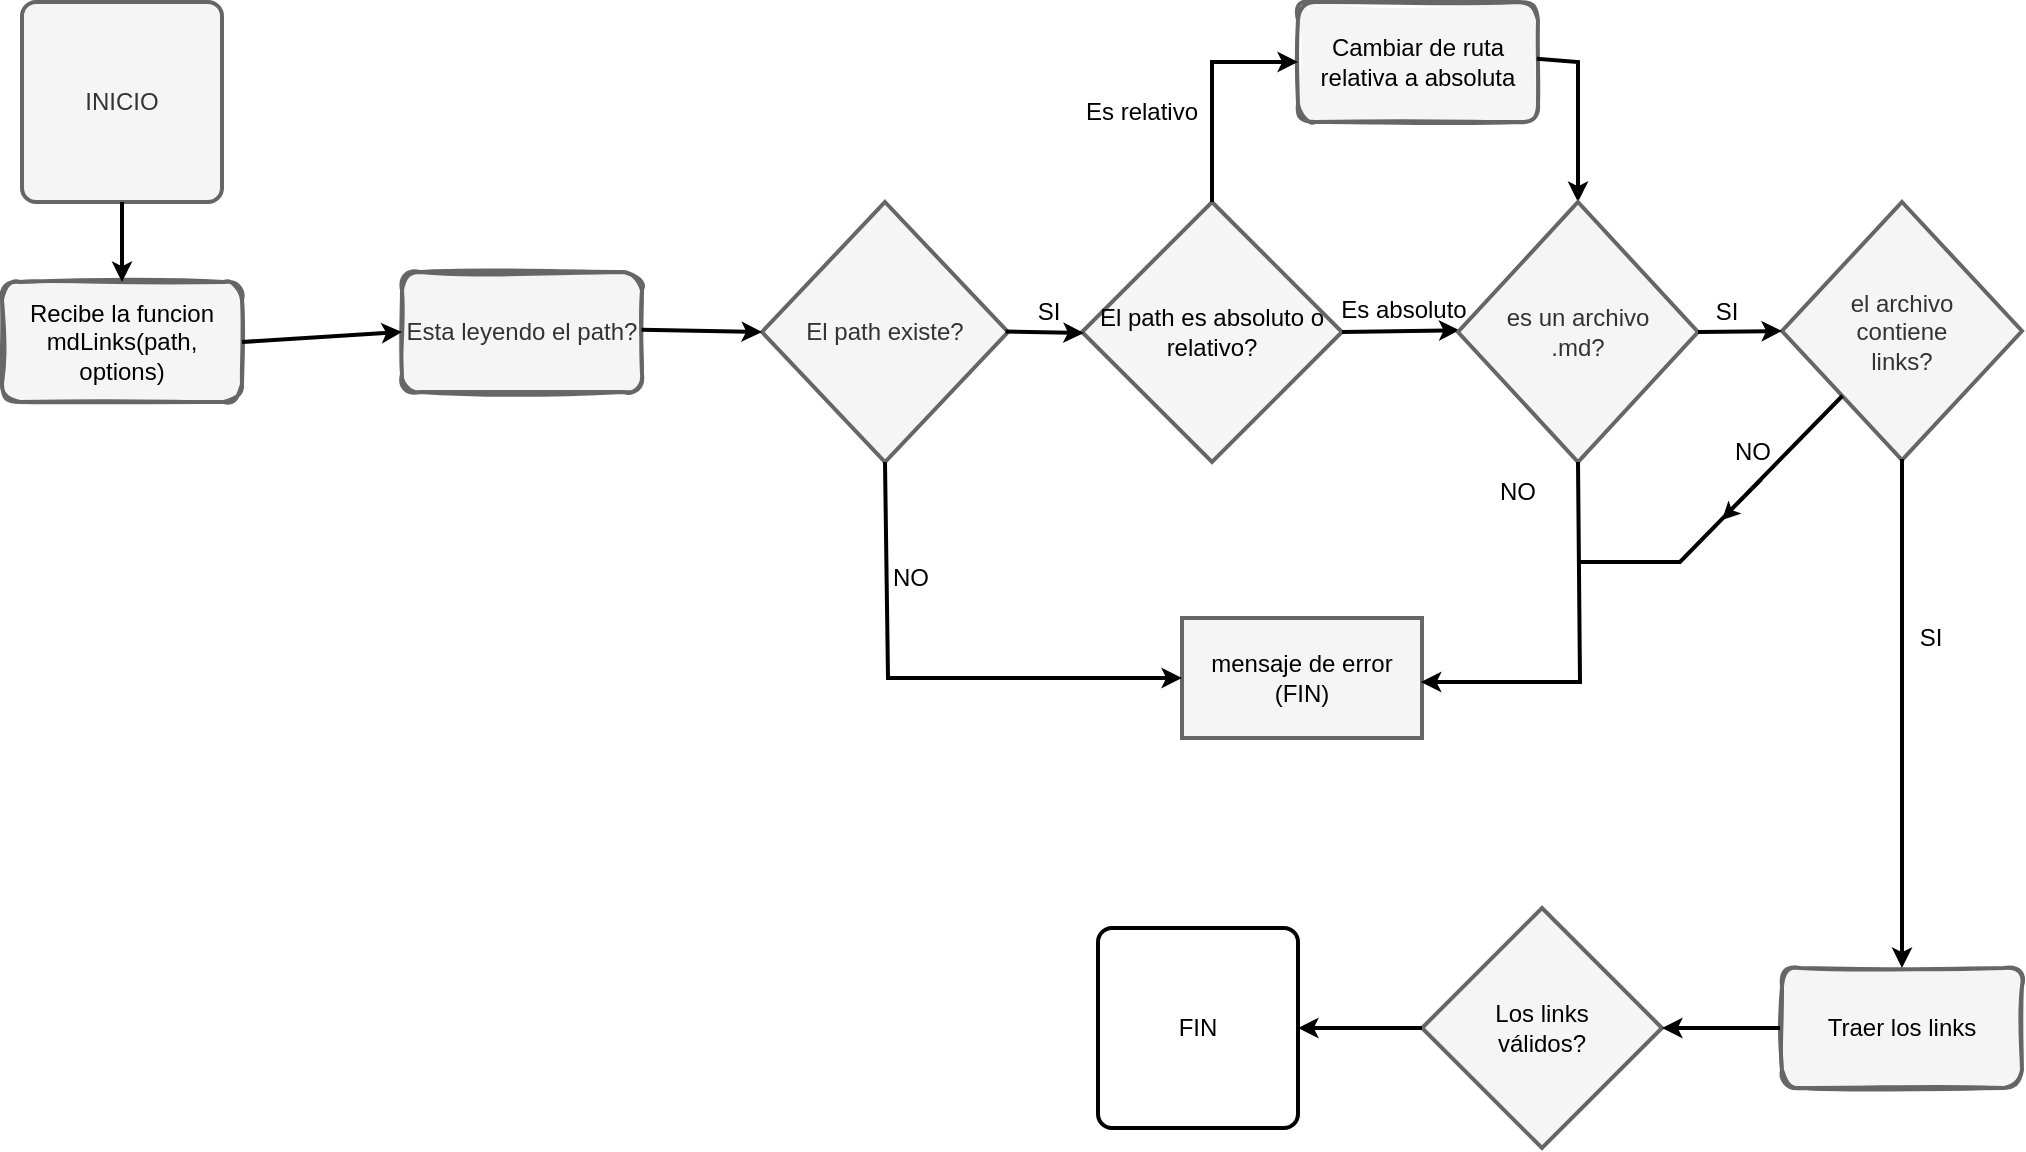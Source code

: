 <mxfile version="20.8.18" type="github">
  <diagram id="C5RBs43oDa-KdzZeNtuy" name="Page-1">
    <mxGraphModel dx="1050" dy="483" grid="1" gridSize="10" guides="1" tooltips="1" connect="1" arrows="1" fold="1" page="1" pageScale="1" pageWidth="827" pageHeight="1169" math="0" shadow="0">
      <root>
        <mxCell id="WIyWlLk6GJQsqaUBKTNV-0" />
        <mxCell id="WIyWlLk6GJQsqaUBKTNV-1" parent="WIyWlLk6GJQsqaUBKTNV-0" />
        <mxCell id="TBOGh352oyX1296FKRRM-0" value="INICIO" style="rounded=1;whiteSpace=wrap;html=1;absoluteArcSize=1;arcSize=14;strokeWidth=2;fillColor=#f5f5f5;fontColor=#333333;strokeColor=#666666;" vertex="1" parent="WIyWlLk6GJQsqaUBKTNV-1">
          <mxGeometry x="70" y="110" width="100" height="100" as="geometry" />
        </mxCell>
        <mxCell id="TBOGh352oyX1296FKRRM-1" value="&lt;font color=&quot;#000000&quot;&gt;Cambiar de ruta relativa a absoluta&lt;/font&gt;" style="rounded=1;whiteSpace=wrap;html=1;strokeWidth=2;fillWeight=4;hachureGap=8;hachureAngle=45;fillColor=#f5f5f5;sketch=1;fillStyle=solid;fontColor=#333333;strokeColor=#666666;" vertex="1" parent="WIyWlLk6GJQsqaUBKTNV-1">
          <mxGeometry x="708" y="110" width="120" height="60" as="geometry" />
        </mxCell>
        <mxCell id="TBOGh352oyX1296FKRRM-2" value="&lt;div&gt;&lt;font color=&quot;#000000&quot;&gt;El path es absoluto o relativo?&lt;/font&gt;&lt;/div&gt;" style="strokeWidth=2;html=1;shape=mxgraph.flowchart.decision;whiteSpace=wrap;fillColor=#f5f5f5;fontColor=#333333;strokeColor=#666666;" vertex="1" parent="WIyWlLk6GJQsqaUBKTNV-1">
          <mxGeometry x="600" y="210" width="130" height="130" as="geometry" />
        </mxCell>
        <mxCell id="TBOGh352oyX1296FKRRM-3" value="&lt;div&gt;El path existe?&lt;/div&gt;" style="strokeWidth=2;html=1;shape=mxgraph.flowchart.decision;whiteSpace=wrap;fillColor=#f5f5f5;fontColor=#333333;strokeColor=#666666;" vertex="1" parent="WIyWlLk6GJQsqaUBKTNV-1">
          <mxGeometry x="440" y="210" width="123" height="130" as="geometry" />
        </mxCell>
        <mxCell id="TBOGh352oyX1296FKRRM-4" value="FIN" style="rounded=1;whiteSpace=wrap;html=1;absoluteArcSize=1;arcSize=14;strokeWidth=2;" vertex="1" parent="WIyWlLk6GJQsqaUBKTNV-1">
          <mxGeometry x="608" y="573" width="100" height="100" as="geometry" />
        </mxCell>
        <mxCell id="TBOGh352oyX1296FKRRM-5" value="Es relativo" style="text;strokeColor=none;align=center;fillColor=none;html=1;verticalAlign=middle;whiteSpace=wrap;rounded=0;strokeWidth=2;" vertex="1" parent="WIyWlLk6GJQsqaUBKTNV-1">
          <mxGeometry x="600" y="150" width="60" height="30" as="geometry" />
        </mxCell>
        <mxCell id="TBOGh352oyX1296FKRRM-6" value="" style="endArrow=classic;html=1;rounded=0;strokeWidth=2;endSize=4;entryX=0.006;entryY=0.493;entryDx=0;entryDy=0;exitX=1;exitY=0.5;exitDx=0;exitDy=0;exitPerimeter=0;entryPerimeter=0;" edge="1" parent="WIyWlLk6GJQsqaUBKTNV-1" source="TBOGh352oyX1296FKRRM-2" target="TBOGh352oyX1296FKRRM-12">
          <mxGeometry width="50" height="50" relative="1" as="geometry">
            <mxPoint x="699" y="278.83" as="sourcePoint" />
            <mxPoint x="790" y="279" as="targetPoint" />
          </mxGeometry>
        </mxCell>
        <mxCell id="TBOGh352oyX1296FKRRM-7" value="Es absoluto" style="text;strokeColor=none;align=center;fillColor=none;html=1;verticalAlign=middle;whiteSpace=wrap;rounded=0;strokeWidth=2;" vertex="1" parent="WIyWlLk6GJQsqaUBKTNV-1">
          <mxGeometry x="717" y="249" width="88" height="30" as="geometry" />
        </mxCell>
        <mxCell id="TBOGh352oyX1296FKRRM-8" value="" style="endArrow=classic;html=1;rounded=0;strokeWidth=2;endSize=4;exitX=0.5;exitY=0;exitDx=0;exitDy=0;exitPerimeter=0;entryX=0;entryY=0.5;entryDx=0;entryDy=0;" edge="1" parent="WIyWlLk6GJQsqaUBKTNV-1" source="TBOGh352oyX1296FKRRM-2" target="TBOGh352oyX1296FKRRM-1">
          <mxGeometry width="50" height="50" relative="1" as="geometry">
            <mxPoint x="639" y="189.75" as="sourcePoint" />
            <mxPoint x="680" y="140" as="targetPoint" />
            <Array as="points">
              <mxPoint x="665" y="140" />
            </Array>
          </mxGeometry>
        </mxCell>
        <mxCell id="TBOGh352oyX1296FKRRM-9" value="" style="endArrow=classic;html=1;rounded=0;strokeWidth=2;endSize=4;entryX=0.5;entryY=0;entryDx=0;entryDy=0;exitX=0.995;exitY=0.473;exitDx=0;exitDy=0;exitPerimeter=0;entryPerimeter=0;" edge="1" parent="WIyWlLk6GJQsqaUBKTNV-1" source="TBOGh352oyX1296FKRRM-1" target="TBOGh352oyX1296FKRRM-12">
          <mxGeometry width="50" height="50" relative="1" as="geometry">
            <mxPoint x="804.74" y="137.82" as="sourcePoint" />
            <mxPoint x="850" y="241" as="targetPoint" />
            <Array as="points">
              <mxPoint x="848" y="140" />
            </Array>
          </mxGeometry>
        </mxCell>
        <mxCell id="TBOGh352oyX1296FKRRM-10" value="&lt;font color=&quot;#000000&quot;&gt;Recibe la funcion mdLinks(path, options)&lt;/font&gt;" style="rounded=1;whiteSpace=wrap;html=1;strokeWidth=2;fillWeight=4;hachureGap=8;hachureAngle=45;sketch=1;fillStyle=solid;fillColor=#f5f5f5;fontColor=#333333;strokeColor=#666666;" vertex="1" parent="WIyWlLk6GJQsqaUBKTNV-1">
          <mxGeometry x="60" y="250" width="120" height="60" as="geometry" />
        </mxCell>
        <mxCell id="TBOGh352oyX1296FKRRM-11" value="Esta leyendo el path?" style="rounded=1;whiteSpace=wrap;html=1;strokeWidth=2;fillWeight=4;hachureGap=8;hachureAngle=45;fillColor=#f5f5f5;sketch=1;fillStyle=solid;fontColor=#333333;strokeColor=#666666;" vertex="1" parent="WIyWlLk6GJQsqaUBKTNV-1">
          <mxGeometry x="260" y="245" width="120" height="60" as="geometry" />
        </mxCell>
        <mxCell id="TBOGh352oyX1296FKRRM-12" value="&lt;div&gt;es un archivo&lt;/div&gt;&lt;div&gt;.md?&lt;br&gt;&lt;/div&gt;" style="strokeWidth=2;html=1;shape=mxgraph.flowchart.decision;whiteSpace=wrap;fillColor=#f5f5f5;fontColor=#333333;strokeColor=#666666;" vertex="1" parent="WIyWlLk6GJQsqaUBKTNV-1">
          <mxGeometry x="788" y="210" width="120" height="130" as="geometry" />
        </mxCell>
        <mxCell id="TBOGh352oyX1296FKRRM-13" value="&lt;div&gt;el archivo&lt;/div&gt;&lt;div&gt;contiene&lt;/div&gt;&lt;div&gt;links?&lt;br&gt;&lt;/div&gt;" style="strokeWidth=2;html=1;shape=mxgraph.flowchart.decision;whiteSpace=wrap;fillColor=#f5f5f5;fontColor=#333333;strokeColor=#666666;" vertex="1" parent="WIyWlLk6GJQsqaUBKTNV-1">
          <mxGeometry x="950" y="210" width="120" height="129" as="geometry" />
        </mxCell>
        <mxCell id="TBOGh352oyX1296FKRRM-14" value="&lt;div&gt;&lt;font color=&quot;#000000&quot;&gt;mensaje de error&lt;/font&gt;&lt;/div&gt;&lt;div&gt;&lt;font color=&quot;#000000&quot;&gt;(FIN)&lt;/font&gt;&lt;br&gt;&lt;/div&gt;" style="rounded=0;whiteSpace=wrap;html=1;strokeColor=#666666;strokeWidth=2;fillColor=#f5f5f5;fontColor=#333333;" vertex="1" parent="WIyWlLk6GJQsqaUBKTNV-1">
          <mxGeometry x="650" y="418" width="120" height="60" as="geometry" />
        </mxCell>
        <mxCell id="TBOGh352oyX1296FKRRM-15" value="&lt;font color=&quot;#000000&quot;&gt;Traer los links&lt;/font&gt;" style="rounded=1;whiteSpace=wrap;html=1;strokeWidth=2;fillWeight=4;hachureGap=8;hachureAngle=45;fillColor=#f5f5f5;sketch=1;fillStyle=solid;fontColor=#333333;strokeColor=#666666;" vertex="1" parent="WIyWlLk6GJQsqaUBKTNV-1">
          <mxGeometry x="950" y="593" width="120" height="60" as="geometry" />
        </mxCell>
        <mxCell id="TBOGh352oyX1296FKRRM-16" value="&lt;div&gt;&lt;font color=&quot;#000000&quot;&gt;Los links &lt;br&gt;&lt;/font&gt;&lt;/div&gt;&lt;div&gt;&lt;font color=&quot;#000000&quot;&gt;válidos?&lt;/font&gt;&lt;/div&gt;" style="strokeWidth=2;html=1;shape=mxgraph.flowchart.decision;whiteSpace=wrap;fillColor=#f5f5f5;fontColor=#333333;strokeColor=#666666;" vertex="1" parent="WIyWlLk6GJQsqaUBKTNV-1">
          <mxGeometry x="770" y="563" width="120" height="120" as="geometry" />
        </mxCell>
        <mxCell id="TBOGh352oyX1296FKRRM-17" value="" style="endArrow=classic;html=1;rounded=0;strokeWidth=2;endSize=4;entryX=0.007;entryY=0.504;entryDx=0;entryDy=0;exitX=0.99;exitY=0.498;exitDx=0;exitDy=0;exitPerimeter=0;entryPerimeter=0;" edge="1" parent="WIyWlLk6GJQsqaUBKTNV-1" source="TBOGh352oyX1296FKRRM-3" target="TBOGh352oyX1296FKRRM-2">
          <mxGeometry width="50" height="50" relative="1" as="geometry">
            <mxPoint x="563" y="279.75" as="sourcePoint" />
            <mxPoint x="615.72" y="279.91" as="targetPoint" />
          </mxGeometry>
        </mxCell>
        <mxCell id="TBOGh352oyX1296FKRRM-18" value="" style="endArrow=classic;html=1;rounded=0;strokeWidth=2;endSize=4;entryX=0;entryY=0.5;entryDx=0;entryDy=0;exitX=0.998;exitY=0.481;exitDx=0;exitDy=0;exitPerimeter=0;entryPerimeter=0;" edge="1" parent="WIyWlLk6GJQsqaUBKTNV-1" source="TBOGh352oyX1296FKRRM-11" target="TBOGh352oyX1296FKRRM-3">
          <mxGeometry width="50" height="50" relative="1" as="geometry">
            <mxPoint x="380" y="278.5" as="sourcePoint" />
            <mxPoint x="432.72" y="278.66" as="targetPoint" />
          </mxGeometry>
        </mxCell>
        <mxCell id="TBOGh352oyX1296FKRRM-19" value="" style="endArrow=classic;html=1;rounded=0;strokeWidth=2;endSize=4;entryX=0;entryY=0.5;entryDx=0;entryDy=0;exitX=1;exitY=0.5;exitDx=0;exitDy=0;" edge="1" parent="WIyWlLk6GJQsqaUBKTNV-1" source="TBOGh352oyX1296FKRRM-10" target="TBOGh352oyX1296FKRRM-11">
          <mxGeometry width="50" height="50" relative="1" as="geometry">
            <mxPoint x="180" y="279" as="sourcePoint" />
            <mxPoint x="275.24" y="280.14" as="targetPoint" />
          </mxGeometry>
        </mxCell>
        <mxCell id="TBOGh352oyX1296FKRRM-20" value="" style="endArrow=classic;html=1;rounded=0;strokeWidth=2;endSize=4;entryX=0.5;entryY=0;entryDx=0;entryDy=0;exitX=0.5;exitY=1;exitDx=0;exitDy=0;" edge="1" parent="WIyWlLk6GJQsqaUBKTNV-1" source="TBOGh352oyX1296FKRRM-0" target="TBOGh352oyX1296FKRRM-10">
          <mxGeometry width="50" height="50" relative="1" as="geometry">
            <mxPoint x="80.0" y="230" as="sourcePoint" />
            <mxPoint x="160" y="230" as="targetPoint" />
          </mxGeometry>
        </mxCell>
        <mxCell id="TBOGh352oyX1296FKRRM-21" value="" style="endArrow=classic;html=1;rounded=0;strokeWidth=2;endSize=4;exitX=1;exitY=0.5;exitDx=0;exitDy=0;exitPerimeter=0;entryX=0;entryY=0.5;entryDx=0;entryDy=0;entryPerimeter=0;" edge="1" parent="WIyWlLk6GJQsqaUBKTNV-1" source="TBOGh352oyX1296FKRRM-12" target="TBOGh352oyX1296FKRRM-13">
          <mxGeometry width="50" height="50" relative="1" as="geometry">
            <mxPoint x="848.36" y="338.8" as="sourcePoint" />
            <mxPoint x="848.48" y="370.2" as="targetPoint" />
          </mxGeometry>
        </mxCell>
        <mxCell id="TBOGh352oyX1296FKRRM-22" value="" style="endArrow=classic;html=1;rounded=0;strokeWidth=2;endSize=4;entryX=0.5;entryY=0;entryDx=0;entryDy=0;exitX=0.5;exitY=0.996;exitDx=0;exitDy=0;exitPerimeter=0;" edge="1" parent="WIyWlLk6GJQsqaUBKTNV-1" source="TBOGh352oyX1296FKRRM-13" target="TBOGh352oyX1296FKRRM-15">
          <mxGeometry width="50" height="50" relative="1" as="geometry">
            <mxPoint x="847.66" y="489" as="sourcePoint" />
            <mxPoint x="1010.12" y="391.08" as="targetPoint" />
          </mxGeometry>
        </mxCell>
        <mxCell id="TBOGh352oyX1296FKRRM-23" value="" style="endArrow=classic;html=1;rounded=0;strokeWidth=2;endSize=4;entryX=1;entryY=0.5;entryDx=0;entryDy=0;entryPerimeter=0;" edge="1" parent="WIyWlLk6GJQsqaUBKTNV-1" target="TBOGh352oyX1296FKRRM-16">
          <mxGeometry width="50" height="50" relative="1" as="geometry">
            <mxPoint x="949" y="623" as="sourcePoint" />
            <mxPoint x="921.66" y="653" as="targetPoint" />
          </mxGeometry>
        </mxCell>
        <mxCell id="TBOGh352oyX1296FKRRM-24" value="" style="endArrow=classic;html=1;rounded=0;strokeWidth=2;endSize=4;exitX=0;exitY=0.5;exitDx=0;exitDy=0;exitPerimeter=0;" edge="1" parent="WIyWlLk6GJQsqaUBKTNV-1" source="TBOGh352oyX1296FKRRM-16" target="TBOGh352oyX1296FKRRM-4">
          <mxGeometry width="50" height="50" relative="1" as="geometry">
            <mxPoint x="779" y="622.83" as="sourcePoint" />
            <mxPoint x="709" y="623" as="targetPoint" />
          </mxGeometry>
        </mxCell>
        <mxCell id="TBOGh352oyX1296FKRRM-25" value="SI" style="text;strokeColor=none;align=center;fillColor=none;html=1;verticalAlign=middle;whiteSpace=wrap;rounded=0;strokeWidth=2;" vertex="1" parent="WIyWlLk6GJQsqaUBKTNV-1">
          <mxGeometry x="569" y="250" width="29" height="30" as="geometry" />
        </mxCell>
        <mxCell id="TBOGh352oyX1296FKRRM-26" value="" style="endArrow=classic;html=1;rounded=0;strokeWidth=2;endSize=4;exitX=0.5;exitY=1;exitDx=0;exitDy=0;exitPerimeter=0;entryX=0;entryY=0.5;entryDx=0;entryDy=0;" edge="1" parent="WIyWlLk6GJQsqaUBKTNV-1" source="TBOGh352oyX1296FKRRM-3" target="TBOGh352oyX1296FKRRM-14">
          <mxGeometry width="50" height="50" relative="1" as="geometry">
            <mxPoint x="510" y="430" as="sourcePoint" />
            <mxPoint x="542" y="351" as="targetPoint" />
            <Array as="points">
              <mxPoint x="503" y="448" />
            </Array>
          </mxGeometry>
        </mxCell>
        <mxCell id="TBOGh352oyX1296FKRRM-27" value="NO" style="text;strokeColor=none;align=center;fillColor=none;html=1;verticalAlign=middle;whiteSpace=wrap;rounded=0;strokeWidth=2;" vertex="1" parent="WIyWlLk6GJQsqaUBKTNV-1">
          <mxGeometry x="500" y="383" width="29" height="30" as="geometry" />
        </mxCell>
        <mxCell id="TBOGh352oyX1296FKRRM-28" value="NO" style="text;strokeColor=none;align=center;fillColor=none;html=1;verticalAlign=middle;whiteSpace=wrap;rounded=0;strokeWidth=2;" vertex="1" parent="WIyWlLk6GJQsqaUBKTNV-1">
          <mxGeometry x="788" y="340" width="60" height="30" as="geometry" />
        </mxCell>
        <mxCell id="TBOGh352oyX1296FKRRM-29" value="SI" style="text;strokeColor=none;align=center;fillColor=none;html=1;verticalAlign=middle;whiteSpace=wrap;rounded=0;strokeWidth=2;" vertex="1" parent="WIyWlLk6GJQsqaUBKTNV-1">
          <mxGeometry x="1010" y="413" width="29" height="30" as="geometry" />
        </mxCell>
        <mxCell id="TBOGh352oyX1296FKRRM-30" value="" style="endArrow=none;html=1;rounded=0;strokeWidth=2;endSize=6;entryX=0.252;entryY=0.751;entryDx=0;entryDy=0;entryPerimeter=0;" edge="1" parent="WIyWlLk6GJQsqaUBKTNV-1" target="TBOGh352oyX1296FKRRM-13">
          <mxGeometry width="50" height="50" relative="1" as="geometry">
            <mxPoint x="849" y="390" as="sourcePoint" />
            <mxPoint x="979" y="310" as="targetPoint" />
            <Array as="points">
              <mxPoint x="899" y="390" />
            </Array>
          </mxGeometry>
        </mxCell>
        <mxCell id="TBOGh352oyX1296FKRRM-31" value="NO" style="text;strokeColor=none;align=center;fillColor=none;html=1;verticalAlign=middle;whiteSpace=wrap;rounded=0;strokeWidth=2;" vertex="1" parent="WIyWlLk6GJQsqaUBKTNV-1">
          <mxGeometry x="921" y="320" width="29" height="30" as="geometry" />
        </mxCell>
        <mxCell id="TBOGh352oyX1296FKRRM-32" value="" style="endArrow=classic;html=1;rounded=0;strokeWidth=1;endSize=6;" edge="1" parent="WIyWlLk6GJQsqaUBKTNV-1">
          <mxGeometry width="50" height="50" relative="1" as="geometry">
            <mxPoint x="940" y="349" as="sourcePoint" />
            <mxPoint x="920" y="369" as="targetPoint" />
          </mxGeometry>
        </mxCell>
        <mxCell id="TBOGh352oyX1296FKRRM-33" value="SI" style="text;strokeColor=none;align=center;fillColor=none;html=1;verticalAlign=middle;whiteSpace=wrap;rounded=0;strokeWidth=2;" vertex="1" parent="WIyWlLk6GJQsqaUBKTNV-1">
          <mxGeometry x="908" y="250" width="29" height="30" as="geometry" />
        </mxCell>
        <mxCell id="TBOGh352oyX1296FKRRM-34" value="" style="endArrow=classic;html=1;rounded=0;strokeWidth=2;endSize=4;entryX=0.995;entryY=0.534;entryDx=0;entryDy=0;exitX=1;exitY=0;exitDx=0;exitDy=0;entryPerimeter=0;" edge="1" parent="WIyWlLk6GJQsqaUBKTNV-1" source="TBOGh352oyX1296FKRRM-28" target="TBOGh352oyX1296FKRRM-14">
          <mxGeometry width="50" height="50" relative="1" as="geometry">
            <mxPoint x="828.0" y="440.38" as="sourcePoint" />
            <mxPoint x="848.6" y="522" as="targetPoint" />
            <Array as="points">
              <mxPoint x="849" y="450" />
            </Array>
          </mxGeometry>
        </mxCell>
      </root>
    </mxGraphModel>
  </diagram>
</mxfile>
